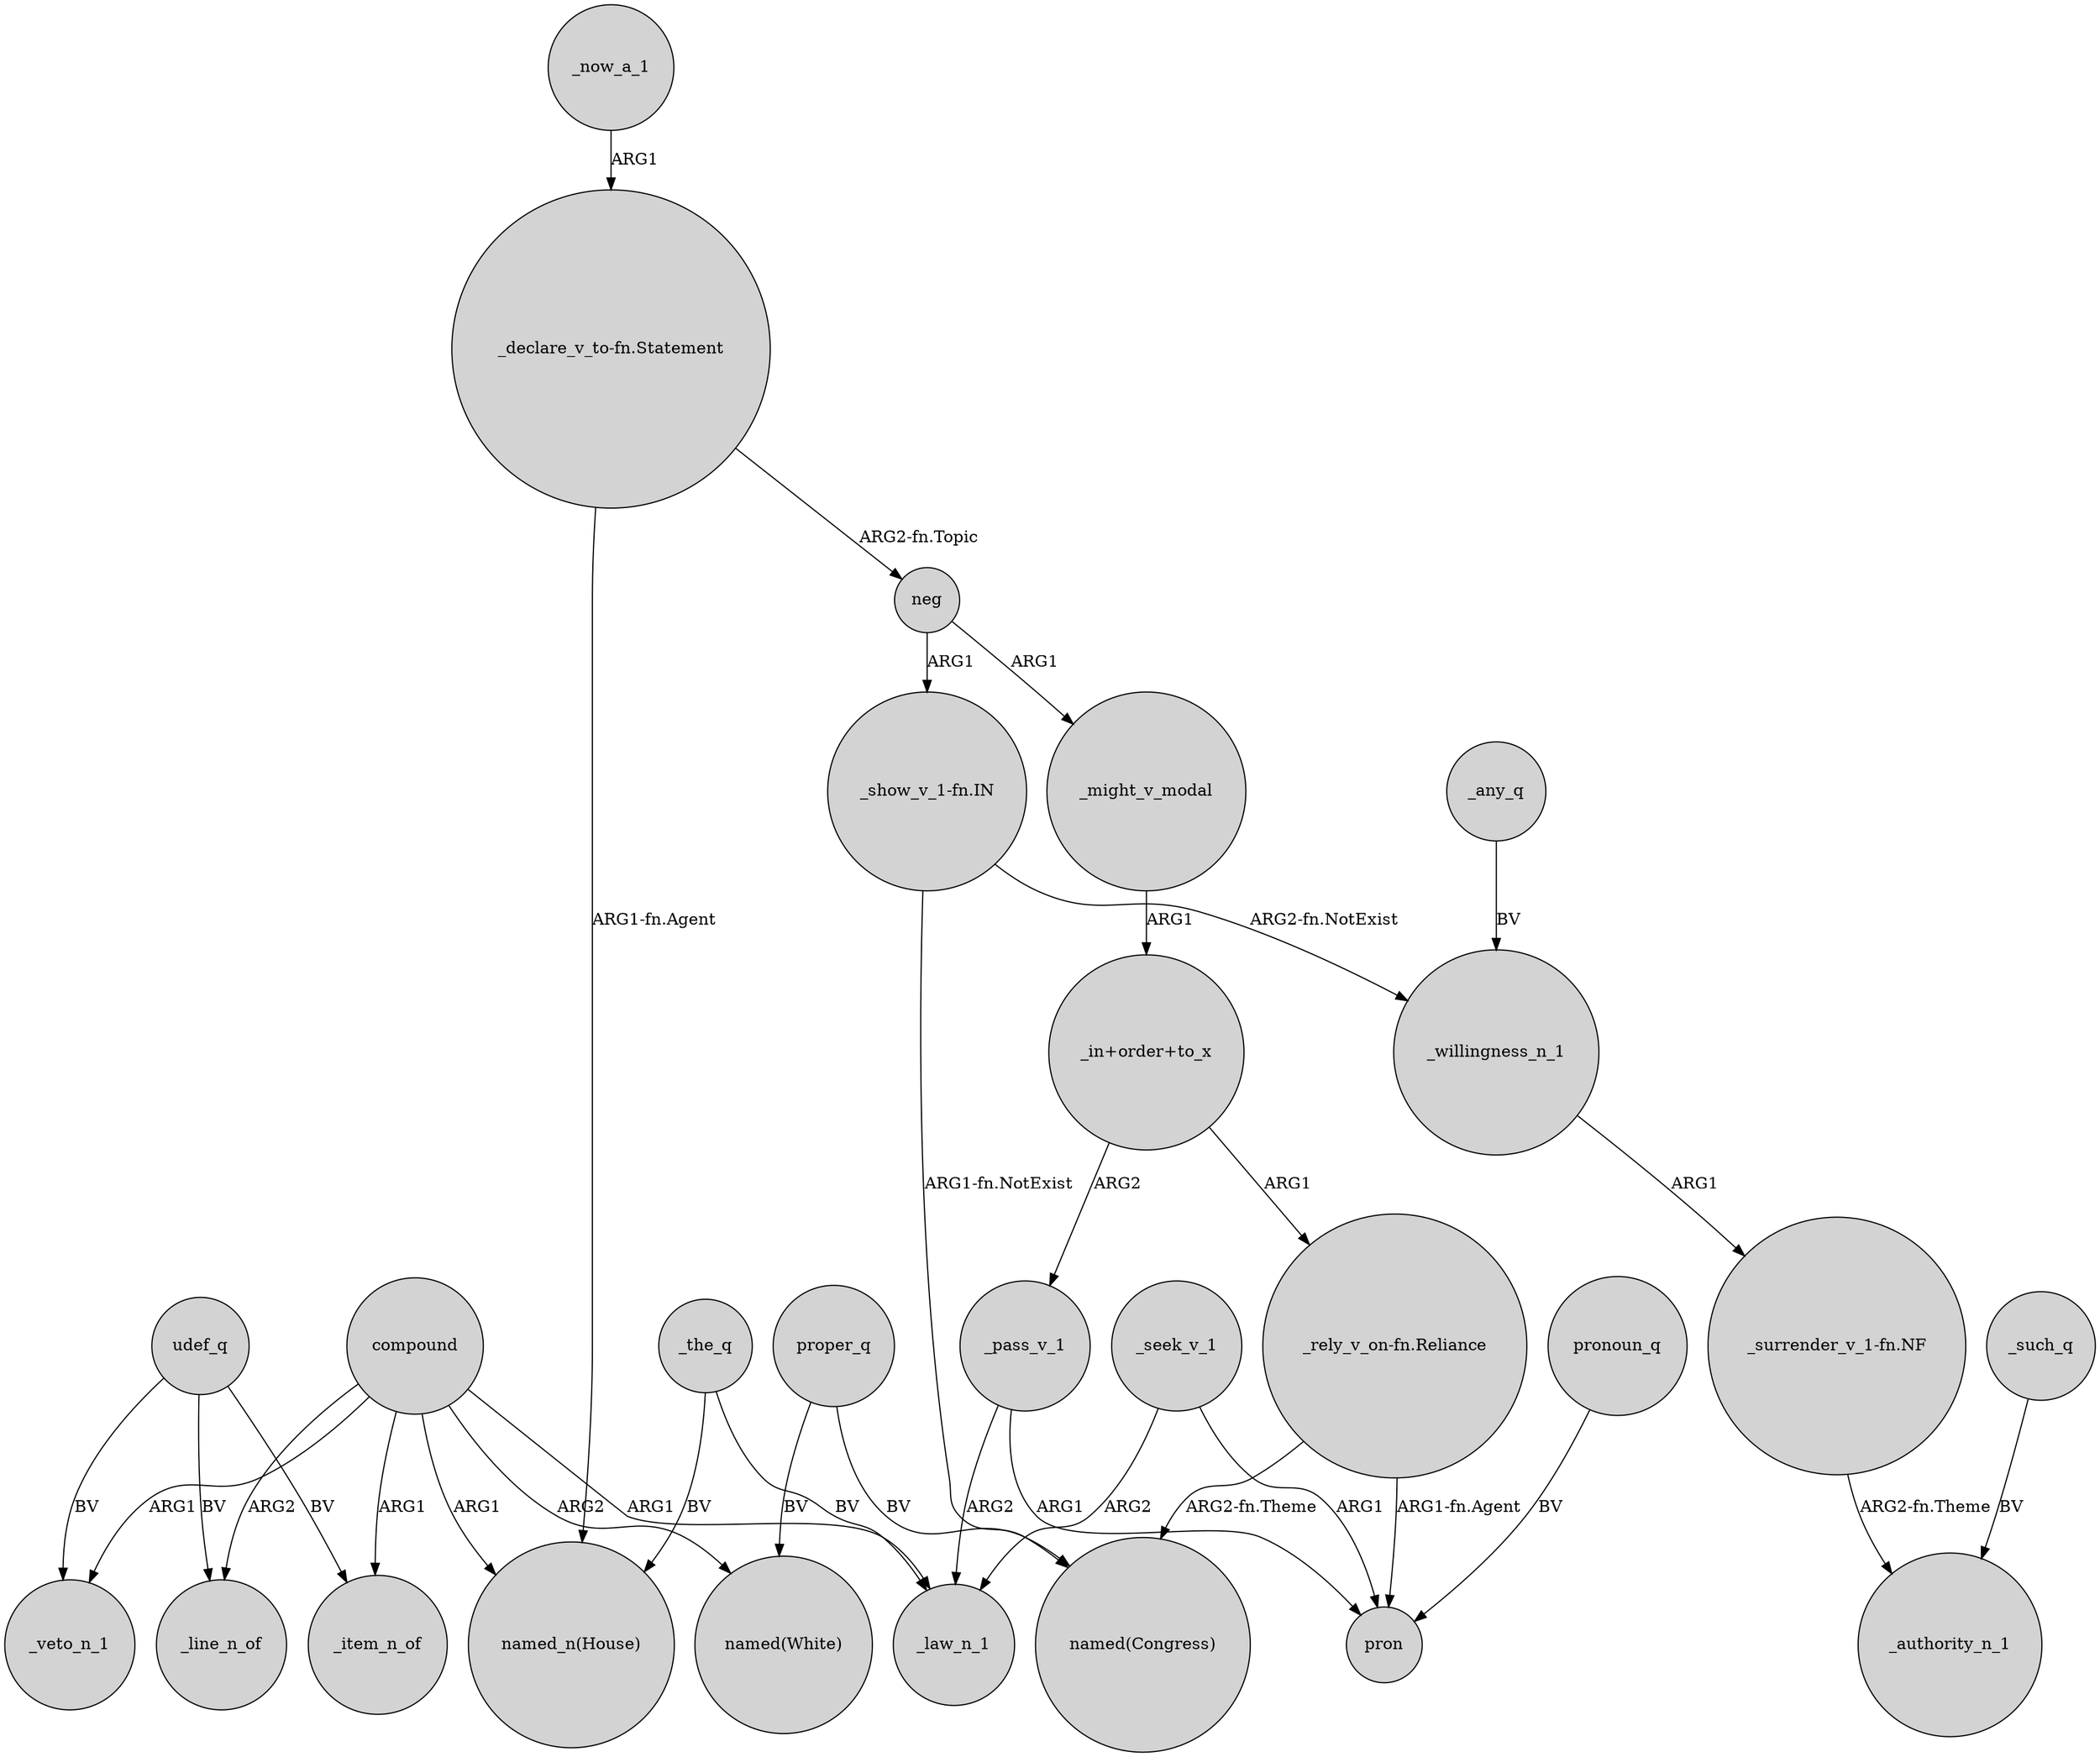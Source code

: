 digraph {
	node [shape=circle style=filled]
	compound -> _line_n_of [label=ARG2]
	_willingness_n_1 -> "_surrender_v_1-fn.NF" [label=ARG1]
	"_in+order+to_x" -> "_rely_v_on-fn.Reliance" [label=ARG1]
	"_rely_v_on-fn.Reliance" -> pron [label="ARG1-fn.Agent"]
	compound -> "named(White)" [label=ARG2]
	"_rely_v_on-fn.Reliance" -> "named(Congress)" [label="ARG2-fn.Theme"]
	compound -> "named_n(House)" [label=ARG1]
	_seek_v_1 -> _law_n_1 [label=ARG2]
	_the_q -> "named_n(House)" [label=BV]
	neg -> "_show_v_1-fn.IN" [label=ARG1]
	proper_q -> "named(Congress)" [label=BV]
	neg -> _might_v_modal [label=ARG1]
	_now_a_1 -> "_declare_v_to-fn.Statement" [label=ARG1]
	pronoun_q -> pron [label=BV]
	proper_q -> "named(White)" [label=BV]
	compound -> _item_n_of [label=ARG1]
	udef_q -> _item_n_of [label=BV]
	udef_q -> _veto_n_1 [label=BV]
	"_declare_v_to-fn.Statement" -> neg [label="ARG2-fn.Topic"]
	_pass_v_1 -> _law_n_1 [label=ARG2]
	"_declare_v_to-fn.Statement" -> "named_n(House)" [label="ARG1-fn.Agent"]
	"_in+order+to_x" -> _pass_v_1 [label=ARG2]
	udef_q -> _line_n_of [label=BV]
	_the_q -> _law_n_1 [label=BV]
	_seek_v_1 -> pron [label=ARG1]
	_such_q -> _authority_n_1 [label=BV]
	_any_q -> _willingness_n_1 [label=BV]
	"_show_v_1-fn.IN" -> _willingness_n_1 [label="ARG2-fn.NotExist"]
	_might_v_modal -> "_in+order+to_x" [label=ARG1]
	"_show_v_1-fn.IN" -> "named(Congress)" [label="ARG1-fn.NotExist"]
	_pass_v_1 -> pron [label=ARG1]
	compound -> _law_n_1 [label=ARG1]
	compound -> _veto_n_1 [label=ARG1]
	"_surrender_v_1-fn.NF" -> _authority_n_1 [label="ARG2-fn.Theme"]
}
